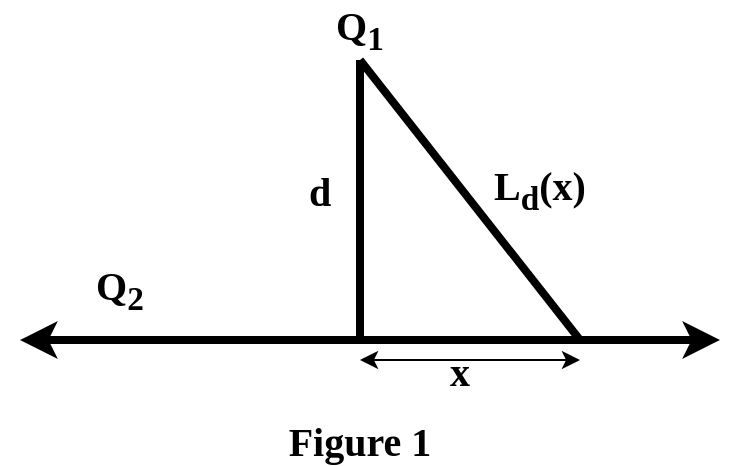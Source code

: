 <mxfile version="16.6.4" type="device"><diagram id="x0-eEFcf8YWFhYrlq1Xt" name="Page-1"><mxGraphModel dx="1635" dy="805" grid="1" gridSize="10" guides="1" tooltips="1" connect="1" arrows="1" fold="1" page="1" pageScale="1" pageWidth="850" pageHeight="1100" math="0" shadow="0"><root><mxCell id="0"/><mxCell id="1" parent="0"/><mxCell id="soaAf29j6LuOAQsC5d7o-2" value="" style="endArrow=classic;startArrow=classic;html=1;rounded=0;strokeWidth=4;" parent="1" edge="1"><mxGeometry width="50" height="50" relative="1" as="geometry"><mxPoint x="50" y="180" as="sourcePoint"/><mxPoint x="400" y="180" as="targetPoint"/></mxGeometry></mxCell><mxCell id="soaAf29j6LuOAQsC5d7o-3" value="" style="endArrow=none;html=1;rounded=0;strokeWidth=4;" parent="1" edge="1"><mxGeometry width="50" height="50" relative="1" as="geometry"><mxPoint x="220" y="180" as="sourcePoint"/><mxPoint x="220" y="40" as="targetPoint"/></mxGeometry></mxCell><mxCell id="soaAf29j6LuOAQsC5d7o-4" value="" style="endArrow=none;html=1;rounded=0;strokeWidth=4;" parent="1" edge="1"><mxGeometry width="50" height="50" relative="1" as="geometry"><mxPoint x="220" y="40" as="sourcePoint"/><mxPoint x="330" y="180" as="targetPoint"/></mxGeometry></mxCell><mxCell id="soaAf29j6LuOAQsC5d7o-5" value="&lt;font face=&quot;Times New Roman&quot; style=&quot;font-size: 20px&quot;&gt;&lt;b&gt;Q&lt;sub&gt;1&lt;/sub&gt;&lt;/b&gt;&lt;/font&gt;" style="text;html=1;strokeColor=none;fillColor=none;align=center;verticalAlign=middle;whiteSpace=wrap;rounded=0;" parent="1" vertex="1"><mxGeometry x="190" y="10" width="60" height="30" as="geometry"/></mxCell><mxCell id="soaAf29j6LuOAQsC5d7o-6" value="&lt;font face=&quot;Times New Roman&quot; style=&quot;font-size: 20px&quot;&gt;&lt;b&gt;Q&lt;sub&gt;2&lt;/sub&gt;&lt;/b&gt;&lt;/font&gt;" style="text;html=1;strokeColor=none;fillColor=none;align=center;verticalAlign=middle;whiteSpace=wrap;rounded=0;" parent="1" vertex="1"><mxGeometry x="70" y="140" width="60" height="30" as="geometry"/></mxCell><mxCell id="soaAf29j6LuOAQsC5d7o-7" value="&lt;font face=&quot;Times New Roman&quot;&gt;&lt;span style=&quot;font-size: 20px&quot;&gt;&lt;b&gt;d&lt;/b&gt;&lt;/span&gt;&lt;/font&gt;" style="text;html=1;strokeColor=none;fillColor=none;align=center;verticalAlign=middle;whiteSpace=wrap;rounded=0;" parent="1" vertex="1"><mxGeometry x="170" y="90" width="60" height="30" as="geometry"/></mxCell><mxCell id="soaAf29j6LuOAQsC5d7o-8" value="&lt;font face=&quot;Times New Roman&quot;&gt;&lt;span style=&quot;font-size: 20px&quot;&gt;&lt;b&gt;L&lt;sub&gt;d&lt;/sub&gt;(x)&lt;/b&gt;&lt;/span&gt;&lt;/font&gt;" style="text;html=1;strokeColor=none;fillColor=none;align=center;verticalAlign=middle;whiteSpace=wrap;rounded=0;" parent="1" vertex="1"><mxGeometry x="280" y="90" width="60" height="30" as="geometry"/></mxCell><mxCell id="ThbhP6c07FTQ4l_5e9Ac-1" value="" style="endArrow=classic;startArrow=classic;html=1;rounded=0;" edge="1" parent="1"><mxGeometry width="50" height="50" relative="1" as="geometry"><mxPoint x="220" y="190" as="sourcePoint"/><mxPoint x="330" y="190" as="targetPoint"/></mxGeometry></mxCell><mxCell id="ThbhP6c07FTQ4l_5e9Ac-2" value="&lt;font face=&quot;Times New Roman&quot;&gt;&lt;span style=&quot;font-size: 20px&quot;&gt;&lt;b&gt;x&lt;br&gt;&lt;/b&gt;&lt;/span&gt;&lt;/font&gt;" style="text;html=1;strokeColor=none;fillColor=none;align=center;verticalAlign=middle;whiteSpace=wrap;rounded=0;" vertex="1" parent="1"><mxGeometry x="240" y="180" width="60" height="30" as="geometry"/></mxCell><mxCell id="ThbhP6c07FTQ4l_5e9Ac-3" value="&lt;font face=&quot;Times New Roman&quot; size=&quot;1&quot;&gt;&lt;b style=&quot;font-size: 20px&quot;&gt;Figure 1&lt;/b&gt;&lt;/font&gt;" style="text;html=1;strokeColor=none;fillColor=none;align=center;verticalAlign=middle;whiteSpace=wrap;rounded=0;" vertex="1" parent="1"><mxGeometry x="115" y="220" width="210" height="20" as="geometry"/></mxCell></root></mxGraphModel></diagram></mxfile>